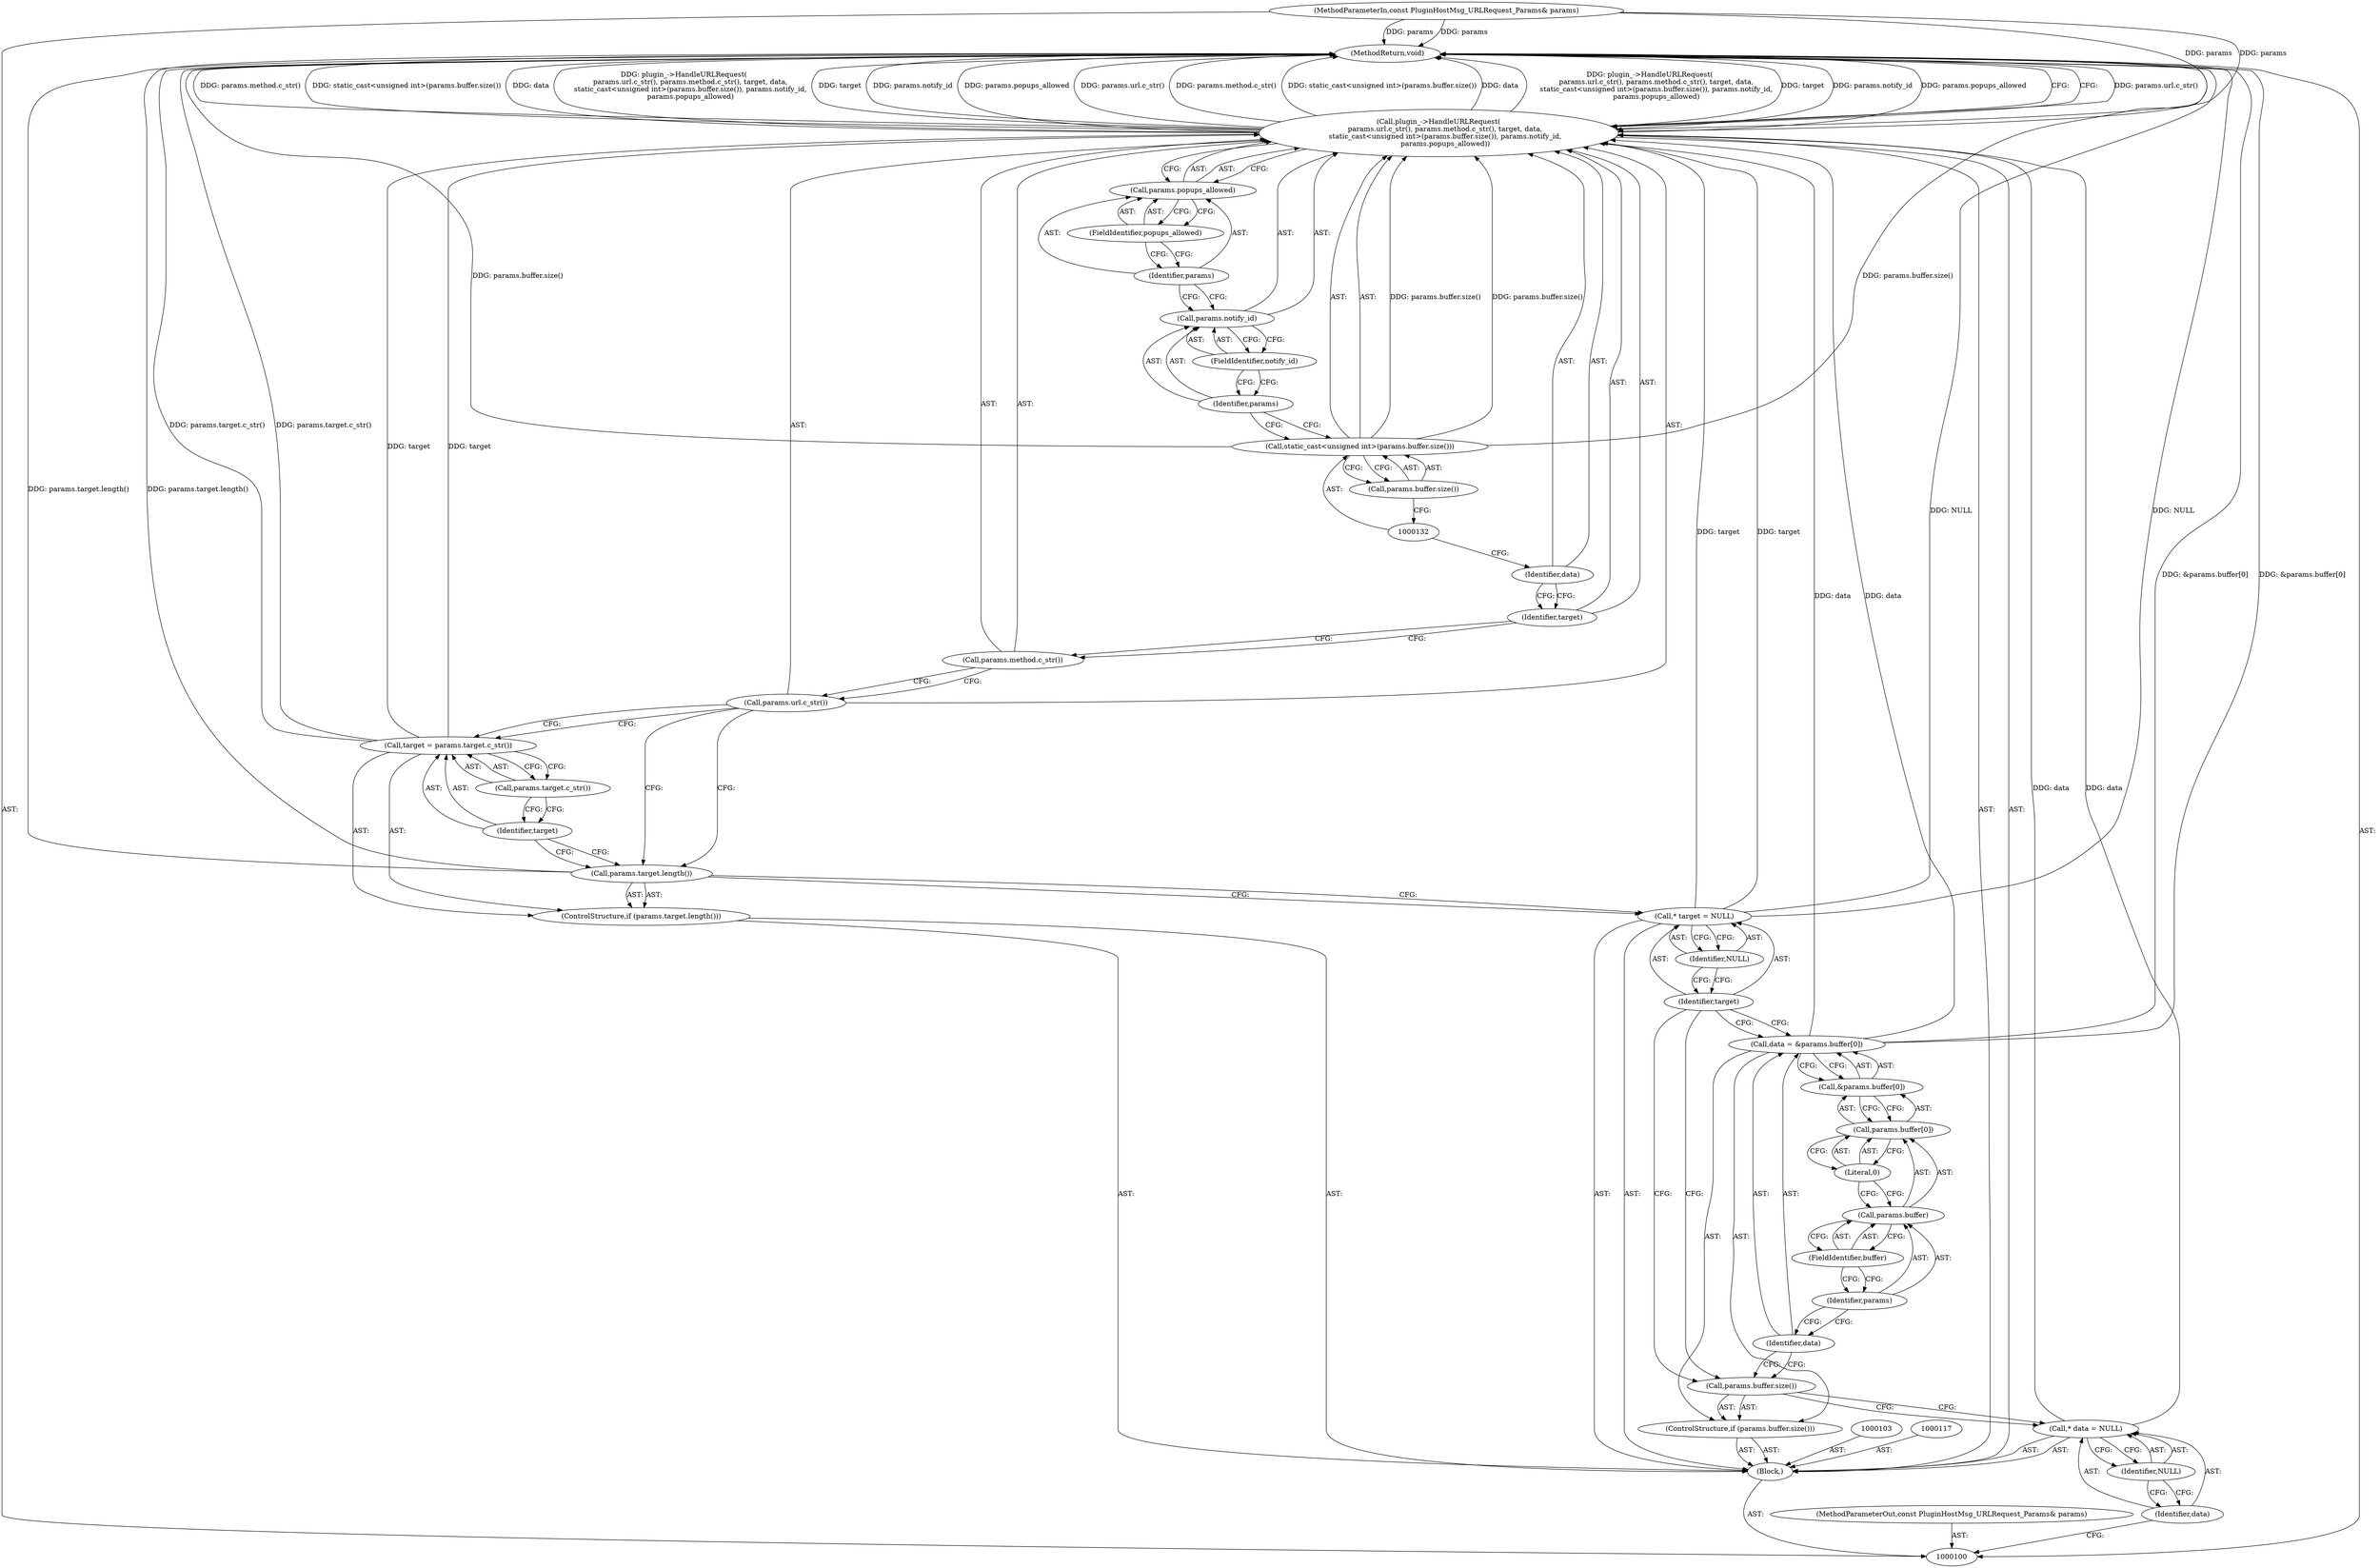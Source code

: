 digraph "0_Chrome_ea3d1d84be3d6f97bf50e76511c9e26af6895533_18" {
"1000140" [label="(MethodReturn,void)"];
"1000126" [label="(Call,plugin_->HandleURLRequest(\n      params.url.c_str(), params.method.c_str(), target, data,\n      static_cast<unsigned int>(params.buffer.size()), params.notify_id,\n      params.popups_allowed))"];
"1000128" [label="(Call,params.method.c_str())"];
"1000129" [label="(Identifier,target)"];
"1000130" [label="(Identifier,data)"];
"1000127" [label="(Call,params.url.c_str())"];
"1000133" [label="(Call,params.buffer.size())"];
"1000134" [label="(Call,params.notify_id)"];
"1000135" [label="(Identifier,params)"];
"1000131" [label="(Call,static_cast<unsigned int>(params.buffer.size()))"];
"1000136" [label="(FieldIdentifier,notify_id)"];
"1000139" [label="(FieldIdentifier,popups_allowed)"];
"1000137" [label="(Call,params.popups_allowed)"];
"1000138" [label="(Identifier,params)"];
"1000101" [label="(MethodParameterIn,const PluginHostMsg_URLRequest_Params& params)"];
"1000196" [label="(MethodParameterOut,const PluginHostMsg_URLRequest_Params& params)"];
"1000102" [label="(Block,)"];
"1000104" [label="(Call,* data = NULL)"];
"1000105" [label="(Identifier,data)"];
"1000106" [label="(Identifier,NULL)"];
"1000107" [label="(ControlStructure,if (params.buffer.size()))"];
"1000108" [label="(Call,params.buffer.size())"];
"1000111" [label="(Call,&params.buffer[0])"];
"1000112" [label="(Call,params.buffer[0])"];
"1000113" [label="(Call,params.buffer)"];
"1000114" [label="(Identifier,params)"];
"1000115" [label="(FieldIdentifier,buffer)"];
"1000116" [label="(Literal,0)"];
"1000109" [label="(Call,data = &params.buffer[0])"];
"1000110" [label="(Identifier,data)"];
"1000118" [label="(Call,* target = NULL)"];
"1000119" [label="(Identifier,target)"];
"1000120" [label="(Identifier,NULL)"];
"1000121" [label="(ControlStructure,if (params.target.length()))"];
"1000122" [label="(Call,params.target.length())"];
"1000125" [label="(Call,params.target.c_str())"];
"1000123" [label="(Call,target = params.target.c_str())"];
"1000124" [label="(Identifier,target)"];
"1000140" -> "1000100"  [label="AST: "];
"1000140" -> "1000126"  [label="CFG: "];
"1000123" -> "1000140"  [label="DDG: params.target.c_str()"];
"1000126" -> "1000140"  [label="DDG: params.url.c_str()"];
"1000126" -> "1000140"  [label="DDG: params.method.c_str()"];
"1000126" -> "1000140"  [label="DDG: static_cast<unsigned int>(params.buffer.size())"];
"1000126" -> "1000140"  [label="DDG: data"];
"1000126" -> "1000140"  [label="DDG: plugin_->HandleURLRequest(\n      params.url.c_str(), params.method.c_str(), target, data,\n      static_cast<unsigned int>(params.buffer.size()), params.notify_id,\n      params.popups_allowed)"];
"1000126" -> "1000140"  [label="DDG: target"];
"1000126" -> "1000140"  [label="DDG: params.notify_id"];
"1000126" -> "1000140"  [label="DDG: params.popups_allowed"];
"1000131" -> "1000140"  [label="DDG: params.buffer.size()"];
"1000122" -> "1000140"  [label="DDG: params.target.length()"];
"1000109" -> "1000140"  [label="DDG: &params.buffer[0]"];
"1000101" -> "1000140"  [label="DDG: params"];
"1000118" -> "1000140"  [label="DDG: NULL"];
"1000126" -> "1000102"  [label="AST: "];
"1000126" -> "1000137"  [label="CFG: "];
"1000127" -> "1000126"  [label="AST: "];
"1000128" -> "1000126"  [label="AST: "];
"1000129" -> "1000126"  [label="AST: "];
"1000130" -> "1000126"  [label="AST: "];
"1000131" -> "1000126"  [label="AST: "];
"1000134" -> "1000126"  [label="AST: "];
"1000137" -> "1000126"  [label="AST: "];
"1000140" -> "1000126"  [label="CFG: "];
"1000126" -> "1000140"  [label="DDG: params.url.c_str()"];
"1000126" -> "1000140"  [label="DDG: params.method.c_str()"];
"1000126" -> "1000140"  [label="DDG: static_cast<unsigned int>(params.buffer.size())"];
"1000126" -> "1000140"  [label="DDG: data"];
"1000126" -> "1000140"  [label="DDG: plugin_->HandleURLRequest(\n      params.url.c_str(), params.method.c_str(), target, data,\n      static_cast<unsigned int>(params.buffer.size()), params.notify_id,\n      params.popups_allowed)"];
"1000126" -> "1000140"  [label="DDG: target"];
"1000126" -> "1000140"  [label="DDG: params.notify_id"];
"1000126" -> "1000140"  [label="DDG: params.popups_allowed"];
"1000118" -> "1000126"  [label="DDG: target"];
"1000123" -> "1000126"  [label="DDG: target"];
"1000104" -> "1000126"  [label="DDG: data"];
"1000109" -> "1000126"  [label="DDG: data"];
"1000131" -> "1000126"  [label="DDG: params.buffer.size()"];
"1000101" -> "1000126"  [label="DDG: params"];
"1000128" -> "1000126"  [label="AST: "];
"1000128" -> "1000127"  [label="CFG: "];
"1000129" -> "1000128"  [label="CFG: "];
"1000129" -> "1000126"  [label="AST: "];
"1000129" -> "1000128"  [label="CFG: "];
"1000130" -> "1000129"  [label="CFG: "];
"1000130" -> "1000126"  [label="AST: "];
"1000130" -> "1000129"  [label="CFG: "];
"1000132" -> "1000130"  [label="CFG: "];
"1000127" -> "1000126"  [label="AST: "];
"1000127" -> "1000123"  [label="CFG: "];
"1000127" -> "1000122"  [label="CFG: "];
"1000128" -> "1000127"  [label="CFG: "];
"1000133" -> "1000131"  [label="AST: "];
"1000133" -> "1000132"  [label="CFG: "];
"1000131" -> "1000133"  [label="CFG: "];
"1000134" -> "1000126"  [label="AST: "];
"1000134" -> "1000136"  [label="CFG: "];
"1000135" -> "1000134"  [label="AST: "];
"1000136" -> "1000134"  [label="AST: "];
"1000138" -> "1000134"  [label="CFG: "];
"1000135" -> "1000134"  [label="AST: "];
"1000135" -> "1000131"  [label="CFG: "];
"1000136" -> "1000135"  [label="CFG: "];
"1000131" -> "1000126"  [label="AST: "];
"1000131" -> "1000133"  [label="CFG: "];
"1000132" -> "1000131"  [label="AST: "];
"1000133" -> "1000131"  [label="AST: "];
"1000135" -> "1000131"  [label="CFG: "];
"1000131" -> "1000140"  [label="DDG: params.buffer.size()"];
"1000131" -> "1000126"  [label="DDG: params.buffer.size()"];
"1000136" -> "1000134"  [label="AST: "];
"1000136" -> "1000135"  [label="CFG: "];
"1000134" -> "1000136"  [label="CFG: "];
"1000139" -> "1000137"  [label="AST: "];
"1000139" -> "1000138"  [label="CFG: "];
"1000137" -> "1000139"  [label="CFG: "];
"1000137" -> "1000126"  [label="AST: "];
"1000137" -> "1000139"  [label="CFG: "];
"1000138" -> "1000137"  [label="AST: "];
"1000139" -> "1000137"  [label="AST: "];
"1000126" -> "1000137"  [label="CFG: "];
"1000138" -> "1000137"  [label="AST: "];
"1000138" -> "1000134"  [label="CFG: "];
"1000139" -> "1000138"  [label="CFG: "];
"1000101" -> "1000100"  [label="AST: "];
"1000101" -> "1000140"  [label="DDG: params"];
"1000101" -> "1000126"  [label="DDG: params"];
"1000196" -> "1000100"  [label="AST: "];
"1000102" -> "1000100"  [label="AST: "];
"1000103" -> "1000102"  [label="AST: "];
"1000104" -> "1000102"  [label="AST: "];
"1000107" -> "1000102"  [label="AST: "];
"1000117" -> "1000102"  [label="AST: "];
"1000118" -> "1000102"  [label="AST: "];
"1000121" -> "1000102"  [label="AST: "];
"1000126" -> "1000102"  [label="AST: "];
"1000104" -> "1000102"  [label="AST: "];
"1000104" -> "1000106"  [label="CFG: "];
"1000105" -> "1000104"  [label="AST: "];
"1000106" -> "1000104"  [label="AST: "];
"1000108" -> "1000104"  [label="CFG: "];
"1000104" -> "1000126"  [label="DDG: data"];
"1000105" -> "1000104"  [label="AST: "];
"1000105" -> "1000100"  [label="CFG: "];
"1000106" -> "1000105"  [label="CFG: "];
"1000106" -> "1000104"  [label="AST: "];
"1000106" -> "1000105"  [label="CFG: "];
"1000104" -> "1000106"  [label="CFG: "];
"1000107" -> "1000102"  [label="AST: "];
"1000108" -> "1000107"  [label="AST: "];
"1000109" -> "1000107"  [label="AST: "];
"1000108" -> "1000107"  [label="AST: "];
"1000108" -> "1000104"  [label="CFG: "];
"1000110" -> "1000108"  [label="CFG: "];
"1000119" -> "1000108"  [label="CFG: "];
"1000111" -> "1000109"  [label="AST: "];
"1000111" -> "1000112"  [label="CFG: "];
"1000112" -> "1000111"  [label="AST: "];
"1000109" -> "1000111"  [label="CFG: "];
"1000112" -> "1000111"  [label="AST: "];
"1000112" -> "1000116"  [label="CFG: "];
"1000113" -> "1000112"  [label="AST: "];
"1000116" -> "1000112"  [label="AST: "];
"1000111" -> "1000112"  [label="CFG: "];
"1000113" -> "1000112"  [label="AST: "];
"1000113" -> "1000115"  [label="CFG: "];
"1000114" -> "1000113"  [label="AST: "];
"1000115" -> "1000113"  [label="AST: "];
"1000116" -> "1000113"  [label="CFG: "];
"1000114" -> "1000113"  [label="AST: "];
"1000114" -> "1000110"  [label="CFG: "];
"1000115" -> "1000114"  [label="CFG: "];
"1000115" -> "1000113"  [label="AST: "];
"1000115" -> "1000114"  [label="CFG: "];
"1000113" -> "1000115"  [label="CFG: "];
"1000116" -> "1000112"  [label="AST: "];
"1000116" -> "1000113"  [label="CFG: "];
"1000112" -> "1000116"  [label="CFG: "];
"1000109" -> "1000107"  [label="AST: "];
"1000109" -> "1000111"  [label="CFG: "];
"1000110" -> "1000109"  [label="AST: "];
"1000111" -> "1000109"  [label="AST: "];
"1000119" -> "1000109"  [label="CFG: "];
"1000109" -> "1000140"  [label="DDG: &params.buffer[0]"];
"1000109" -> "1000126"  [label="DDG: data"];
"1000110" -> "1000109"  [label="AST: "];
"1000110" -> "1000108"  [label="CFG: "];
"1000114" -> "1000110"  [label="CFG: "];
"1000118" -> "1000102"  [label="AST: "];
"1000118" -> "1000120"  [label="CFG: "];
"1000119" -> "1000118"  [label="AST: "];
"1000120" -> "1000118"  [label="AST: "];
"1000122" -> "1000118"  [label="CFG: "];
"1000118" -> "1000140"  [label="DDG: NULL"];
"1000118" -> "1000126"  [label="DDG: target"];
"1000119" -> "1000118"  [label="AST: "];
"1000119" -> "1000109"  [label="CFG: "];
"1000119" -> "1000108"  [label="CFG: "];
"1000120" -> "1000119"  [label="CFG: "];
"1000120" -> "1000118"  [label="AST: "];
"1000120" -> "1000119"  [label="CFG: "];
"1000118" -> "1000120"  [label="CFG: "];
"1000121" -> "1000102"  [label="AST: "];
"1000122" -> "1000121"  [label="AST: "];
"1000123" -> "1000121"  [label="AST: "];
"1000122" -> "1000121"  [label="AST: "];
"1000122" -> "1000118"  [label="CFG: "];
"1000124" -> "1000122"  [label="CFG: "];
"1000127" -> "1000122"  [label="CFG: "];
"1000122" -> "1000140"  [label="DDG: params.target.length()"];
"1000125" -> "1000123"  [label="AST: "];
"1000125" -> "1000124"  [label="CFG: "];
"1000123" -> "1000125"  [label="CFG: "];
"1000123" -> "1000121"  [label="AST: "];
"1000123" -> "1000125"  [label="CFG: "];
"1000124" -> "1000123"  [label="AST: "];
"1000125" -> "1000123"  [label="AST: "];
"1000127" -> "1000123"  [label="CFG: "];
"1000123" -> "1000140"  [label="DDG: params.target.c_str()"];
"1000123" -> "1000126"  [label="DDG: target"];
"1000124" -> "1000123"  [label="AST: "];
"1000124" -> "1000122"  [label="CFG: "];
"1000125" -> "1000124"  [label="CFG: "];
}
